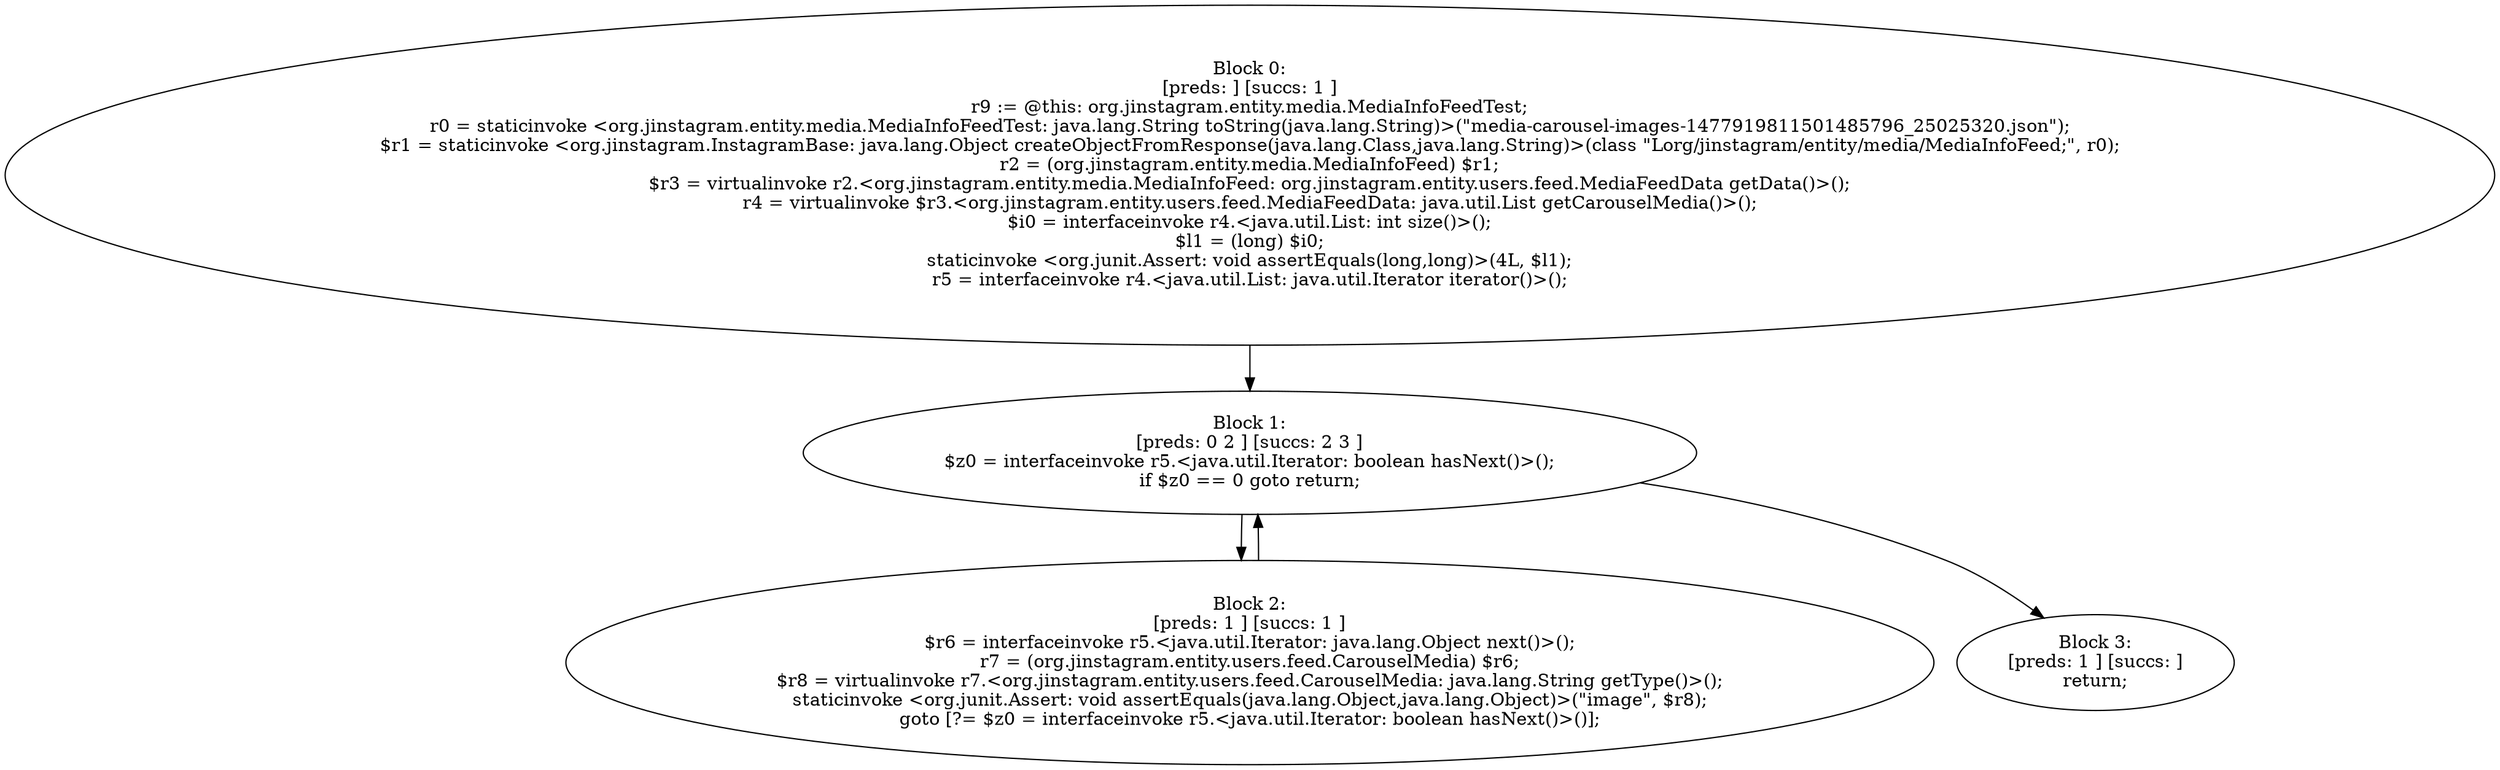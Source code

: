 digraph "unitGraph" {
    "Block 0:
[preds: ] [succs: 1 ]
r9 := @this: org.jinstagram.entity.media.MediaInfoFeedTest;
r0 = staticinvoke <org.jinstagram.entity.media.MediaInfoFeedTest: java.lang.String toString(java.lang.String)>(\"media-carousel-images-1477919811501485796_25025320.json\");
$r1 = staticinvoke <org.jinstagram.InstagramBase: java.lang.Object createObjectFromResponse(java.lang.Class,java.lang.String)>(class \"Lorg/jinstagram/entity/media/MediaInfoFeed;\", r0);
r2 = (org.jinstagram.entity.media.MediaInfoFeed) $r1;
$r3 = virtualinvoke r2.<org.jinstagram.entity.media.MediaInfoFeed: org.jinstagram.entity.users.feed.MediaFeedData getData()>();
r4 = virtualinvoke $r3.<org.jinstagram.entity.users.feed.MediaFeedData: java.util.List getCarouselMedia()>();
$i0 = interfaceinvoke r4.<java.util.List: int size()>();
$l1 = (long) $i0;
staticinvoke <org.junit.Assert: void assertEquals(long,long)>(4L, $l1);
r5 = interfaceinvoke r4.<java.util.List: java.util.Iterator iterator()>();
"
    "Block 1:
[preds: 0 2 ] [succs: 2 3 ]
$z0 = interfaceinvoke r5.<java.util.Iterator: boolean hasNext()>();
if $z0 == 0 goto return;
"
    "Block 2:
[preds: 1 ] [succs: 1 ]
$r6 = interfaceinvoke r5.<java.util.Iterator: java.lang.Object next()>();
r7 = (org.jinstagram.entity.users.feed.CarouselMedia) $r6;
$r8 = virtualinvoke r7.<org.jinstagram.entity.users.feed.CarouselMedia: java.lang.String getType()>();
staticinvoke <org.junit.Assert: void assertEquals(java.lang.Object,java.lang.Object)>(\"image\", $r8);
goto [?= $z0 = interfaceinvoke r5.<java.util.Iterator: boolean hasNext()>()];
"
    "Block 3:
[preds: 1 ] [succs: ]
return;
"
    "Block 0:
[preds: ] [succs: 1 ]
r9 := @this: org.jinstagram.entity.media.MediaInfoFeedTest;
r0 = staticinvoke <org.jinstagram.entity.media.MediaInfoFeedTest: java.lang.String toString(java.lang.String)>(\"media-carousel-images-1477919811501485796_25025320.json\");
$r1 = staticinvoke <org.jinstagram.InstagramBase: java.lang.Object createObjectFromResponse(java.lang.Class,java.lang.String)>(class \"Lorg/jinstagram/entity/media/MediaInfoFeed;\", r0);
r2 = (org.jinstagram.entity.media.MediaInfoFeed) $r1;
$r3 = virtualinvoke r2.<org.jinstagram.entity.media.MediaInfoFeed: org.jinstagram.entity.users.feed.MediaFeedData getData()>();
r4 = virtualinvoke $r3.<org.jinstagram.entity.users.feed.MediaFeedData: java.util.List getCarouselMedia()>();
$i0 = interfaceinvoke r4.<java.util.List: int size()>();
$l1 = (long) $i0;
staticinvoke <org.junit.Assert: void assertEquals(long,long)>(4L, $l1);
r5 = interfaceinvoke r4.<java.util.List: java.util.Iterator iterator()>();
"->"Block 1:
[preds: 0 2 ] [succs: 2 3 ]
$z0 = interfaceinvoke r5.<java.util.Iterator: boolean hasNext()>();
if $z0 == 0 goto return;
";
    "Block 1:
[preds: 0 2 ] [succs: 2 3 ]
$z0 = interfaceinvoke r5.<java.util.Iterator: boolean hasNext()>();
if $z0 == 0 goto return;
"->"Block 2:
[preds: 1 ] [succs: 1 ]
$r6 = interfaceinvoke r5.<java.util.Iterator: java.lang.Object next()>();
r7 = (org.jinstagram.entity.users.feed.CarouselMedia) $r6;
$r8 = virtualinvoke r7.<org.jinstagram.entity.users.feed.CarouselMedia: java.lang.String getType()>();
staticinvoke <org.junit.Assert: void assertEquals(java.lang.Object,java.lang.Object)>(\"image\", $r8);
goto [?= $z0 = interfaceinvoke r5.<java.util.Iterator: boolean hasNext()>()];
";
    "Block 1:
[preds: 0 2 ] [succs: 2 3 ]
$z0 = interfaceinvoke r5.<java.util.Iterator: boolean hasNext()>();
if $z0 == 0 goto return;
"->"Block 3:
[preds: 1 ] [succs: ]
return;
";
    "Block 2:
[preds: 1 ] [succs: 1 ]
$r6 = interfaceinvoke r5.<java.util.Iterator: java.lang.Object next()>();
r7 = (org.jinstagram.entity.users.feed.CarouselMedia) $r6;
$r8 = virtualinvoke r7.<org.jinstagram.entity.users.feed.CarouselMedia: java.lang.String getType()>();
staticinvoke <org.junit.Assert: void assertEquals(java.lang.Object,java.lang.Object)>(\"image\", $r8);
goto [?= $z0 = interfaceinvoke r5.<java.util.Iterator: boolean hasNext()>()];
"->"Block 1:
[preds: 0 2 ] [succs: 2 3 ]
$z0 = interfaceinvoke r5.<java.util.Iterator: boolean hasNext()>();
if $z0 == 0 goto return;
";
}
